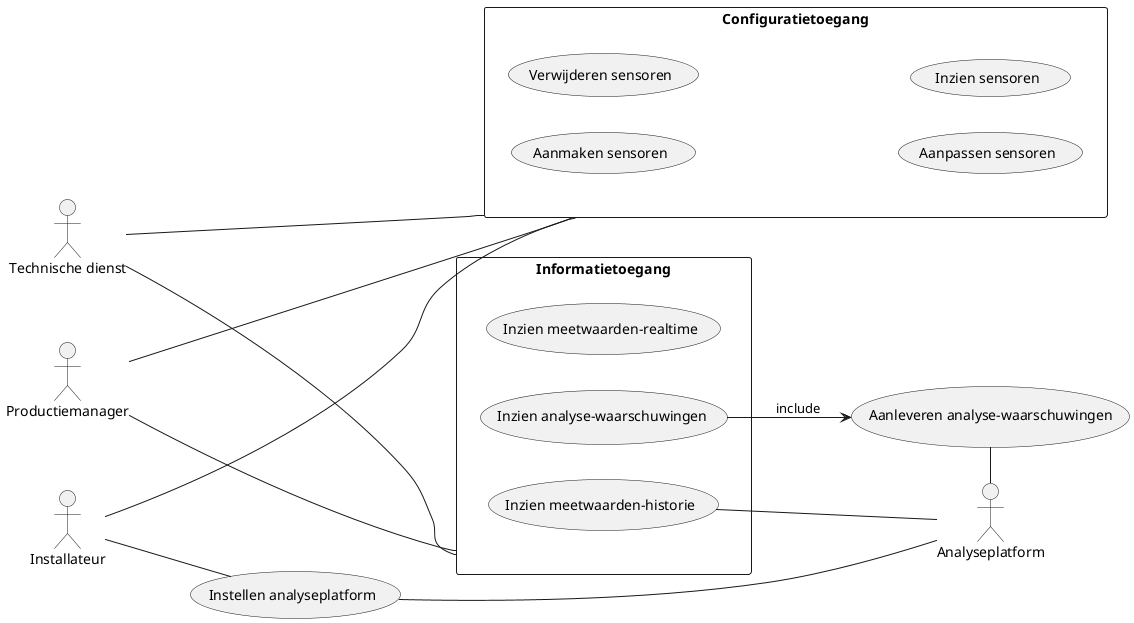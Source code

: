 @startuml main_UCD
left to right direction

actor Productiemanager as a1
actor "Technische dienst" as a2
actor Installateur as a4
actor Analyseplatform as a5

rectangle "Configuratietoegang" as rect1{
usecase "Aanmaken sensoren" as uc1
usecase "Verwijderen sensoren" as uc2
usecase "Aanpassen sensoren" as uc3
usecase "Inzien sensoren" as uc4
}
rectangle "Informatietoegang" as rect2{
usecase "Inzien meetwaarden-realtime" as uc5
usecase "Inzien meetwaarden-historie" as uc6
usecase "Inzien analyse-waarschuwingen" as uc7
}
usecase "Instellen analyseplatform" as uc8
usecase "Aanleveren analyse-waarschuwingen" as uc9

a1 --- rect1

a1 --- rect2

a2 --- rect1

a4 --- rect1

a4 -- uc8

a2 --- rect2

uc7 --> uc9 : include

uc9 - a5

uc6 -- a5

uc8 -- a5

@enduml
